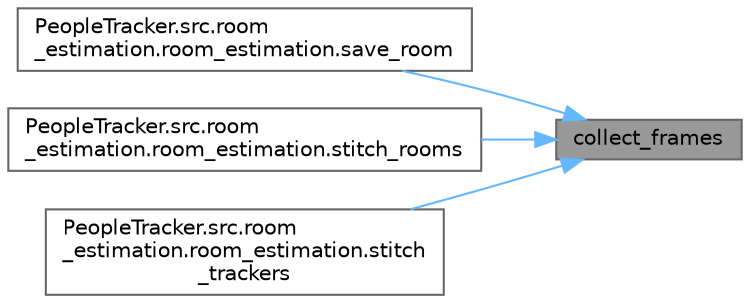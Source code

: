 digraph "collect_frames"
{
 // LATEX_PDF_SIZE
  bgcolor="transparent";
  edge [fontname=Helvetica,fontsize=10,labelfontname=Helvetica,labelfontsize=10];
  node [fontname=Helvetica,fontsize=10,shape=box,height=0.2,width=0.4];
  rankdir="RL";
  Node1 [id="Node000001",label="collect_frames",height=0.2,width=0.4,color="gray40", fillcolor="grey60", style="filled", fontcolor="black",tooltip=" "];
  Node1 -> Node2 [id="edge1_Node000001_Node000002",dir="back",color="steelblue1",style="solid",tooltip=" "];
  Node2 [id="Node000002",label="PeopleTracker.src.room\l_estimation.room_estimation.save_room",height=0.2,width=0.4,color="grey40", fillcolor="white", style="filled",URL="$a00206.html#a2a5df656a4b4d07c05b290f8197c316f",tooltip=" "];
  Node1 -> Node3 [id="edge2_Node000001_Node000003",dir="back",color="steelblue1",style="solid",tooltip=" "];
  Node3 [id="Node000003",label="PeopleTracker.src.room\l_estimation.room_estimation.stitch_rooms",height=0.2,width=0.4,color="grey40", fillcolor="white", style="filled",URL="$a00206.html#adbe2f98b84513775c3106191f2845ed3",tooltip=" "];
  Node1 -> Node4 [id="edge3_Node000001_Node000004",dir="back",color="steelblue1",style="solid",tooltip=" "];
  Node4 [id="Node000004",label="PeopleTracker.src.room\l_estimation.room_estimation.stitch\l_trackers",height=0.2,width=0.4,color="grey40", fillcolor="white", style="filled",URL="$a00206.html#a75031a34aadd8c7847c479a17524e00e",tooltip=" "];
}
